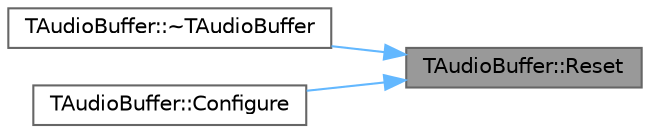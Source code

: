 digraph "TAudioBuffer::Reset"
{
 // INTERACTIVE_SVG=YES
 // LATEX_PDF_SIZE
  bgcolor="transparent";
  edge [fontname=Helvetica,fontsize=10,labelfontname=Helvetica,labelfontsize=10];
  node [fontname=Helvetica,fontsize=10,shape=box,height=0.2,width=0.4];
  rankdir="RL";
  Node1 [id="Node000001",label="TAudioBuffer::Reset",height=0.2,width=0.4,color="gray40", fillcolor="grey60", style="filled", fontcolor="black",tooltip="Clears the buffer and deletes the data if CleanupMode == EAudioBufferCleanupMode::Delete."];
  Node1 -> Node2 [id="edge1_Node000001_Node000002",dir="back",color="steelblue1",style="solid",tooltip=" "];
  Node2 [id="Node000002",label="TAudioBuffer::~TAudioBuffer",height=0.2,width=0.4,color="grey40", fillcolor="white", style="filled",URL="$d6/d2f/classTAudioBuffer.html#a295cbcff7b1505cf8ca97847eeefe186",tooltip=" "];
  Node1 -> Node3 [id="edge2_Node000001_Node000003",dir="back",color="steelblue1",style="solid",tooltip=" "];
  Node3 [id="Node000003",label="TAudioBuffer::Configure",height=0.2,width=0.4,color="grey40", fillcolor="white", style="filled",URL="$d6/d2f/classTAudioBuffer.html#a0d8a108058985eab3d5400eb665b43b5",tooltip=" "];
}
